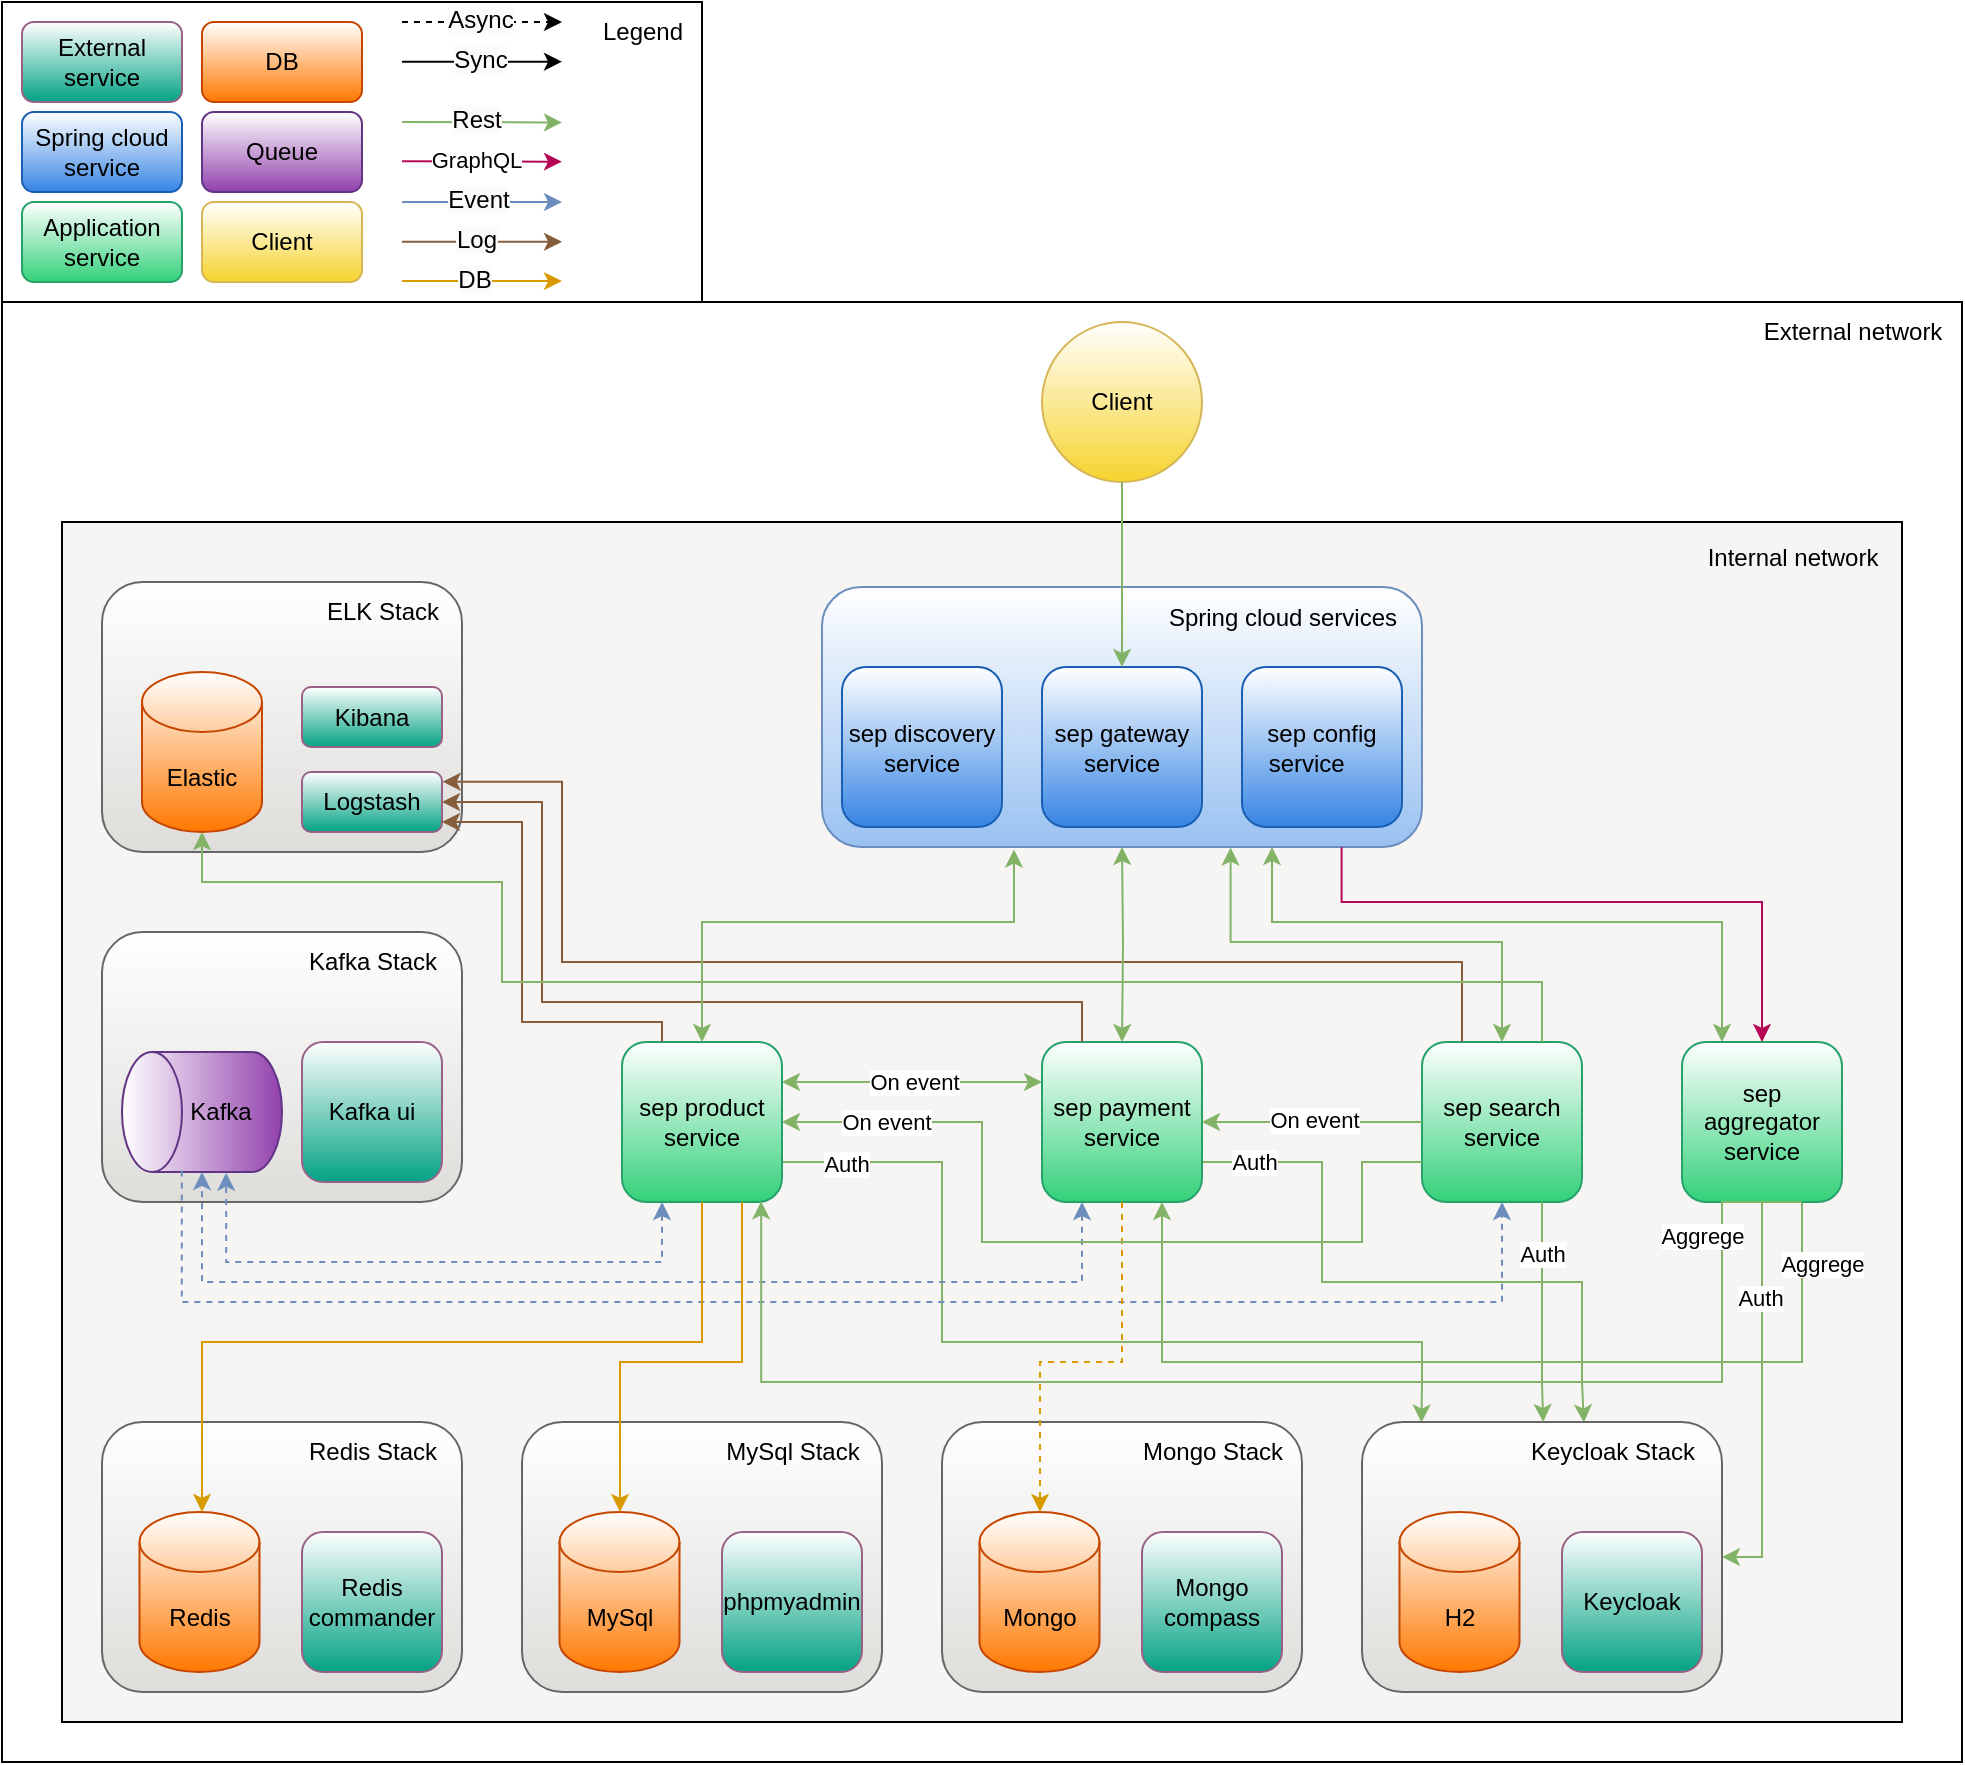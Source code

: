 <mxfile version="24.7.17">
  <diagram name="Page-1" id="6HNfpE4lwpWvYCnaPUQJ">
    <mxGraphModel dx="2556" dy="2046" grid="1" gridSize="10" guides="1" tooltips="1" connect="1" arrows="1" fold="1" page="1" pageScale="1" pageWidth="850" pageHeight="1100" math="0" shadow="0">
      <root>
        <mxCell id="0" />
        <mxCell id="1" parent="0" />
        <mxCell id="eTzJywnVN_RGt3hQcc7F-328" value="" style="rounded=0;whiteSpace=wrap;html=1;" parent="1" vertex="1">
          <mxGeometry x="-300" y="-280" width="980" height="730" as="geometry" />
        </mxCell>
        <mxCell id="eTzJywnVN_RGt3hQcc7F-329" value="" style="rounded=0;whiteSpace=wrap;html=1;fillColor=#f6f5f4;" parent="1" vertex="1">
          <mxGeometry x="-270" y="-170" width="920" height="600" as="geometry" />
        </mxCell>
        <mxCell id="eTzJywnVN_RGt3hQcc7F-330" value="sep search service" style="whiteSpace=wrap;html=1;aspect=fixed;fillColor=#ffffff;strokeColor=#26a269;gradientColor=#33d17a;rounded=1;glass=0;shadow=0;" parent="1" vertex="1">
          <mxGeometry x="410" y="90" width="80" height="80" as="geometry" />
        </mxCell>
        <mxCell id="eTzJywnVN_RGt3hQcc7F-331" style="edgeStyle=orthogonalEdgeStyle;rounded=0;orthogonalLoop=1;jettySize=auto;html=1;entryX=0;entryY=0.25;entryDx=0;entryDy=0;fillColor=#d5e8d4;strokeColor=#82b366;startArrow=classic;startFill=1;exitX=1;exitY=0.25;exitDx=0;exitDy=0;gradientColor=#97d077;" parent="1" source="eTzJywnVN_RGt3hQcc7F-333" target="eTzJywnVN_RGt3hQcc7F-334" edge="1">
          <mxGeometry relative="1" as="geometry" />
        </mxCell>
        <mxCell id="eTzJywnVN_RGt3hQcc7F-332" value="On event" style="edgeLabel;html=1;align=center;verticalAlign=middle;resizable=0;points=[];" parent="eTzJywnVN_RGt3hQcc7F-331" vertex="1" connectable="0">
          <mxGeometry x="0.006" relative="1" as="geometry">
            <mxPoint as="offset" />
          </mxGeometry>
        </mxCell>
        <mxCell id="UrzFSiEBDPusTKwx7q4q-13" style="edgeStyle=orthogonalEdgeStyle;rounded=0;orthogonalLoop=1;jettySize=auto;html=1;entryX=0.165;entryY=0.002;entryDx=0;entryDy=0;exitX=1;exitY=0.75;exitDx=0;exitDy=0;fillColor=#d5e8d4;strokeColor=#82b366;startArrow=none;startFill=0;gradientColor=#97d077;entryPerimeter=0;" parent="1" source="eTzJywnVN_RGt3hQcc7F-333" target="UrzFSiEBDPusTKwx7q4q-3" edge="1">
          <mxGeometry relative="1" as="geometry">
            <Array as="points">
              <mxPoint x="170" y="150" />
              <mxPoint x="170" y="240" />
              <mxPoint x="410" y="240" />
              <mxPoint x="410" y="260" />
              <mxPoint x="410" y="260" />
            </Array>
          </mxGeometry>
        </mxCell>
        <mxCell id="UrzFSiEBDPusTKwx7q4q-14" value="Auth" style="edgeLabel;html=1;align=center;verticalAlign=middle;resizable=0;points=[];" parent="UrzFSiEBDPusTKwx7q4q-13" vertex="1" connectable="0">
          <mxGeometry x="-0.857" y="-1" relative="1" as="geometry">
            <mxPoint as="offset" />
          </mxGeometry>
        </mxCell>
        <mxCell id="eTzJywnVN_RGt3hQcc7F-333" value="sep&amp;nbsp;product service" style="whiteSpace=wrap;html=1;aspect=fixed;fillColor=#ffffff;strokeColor=#26a269;gradientColor=#33d17a;rounded=1;glass=0;shadow=0;" parent="1" vertex="1">
          <mxGeometry x="10" y="90" width="80" height="80" as="geometry" />
        </mxCell>
        <mxCell id="UrzFSiEBDPusTKwx7q4q-12" style="edgeStyle=orthogonalEdgeStyle;rounded=0;orthogonalLoop=1;jettySize=auto;html=1;exitX=1;exitY=0.75;exitDx=0;exitDy=0;fillColor=#d5e8d4;strokeColor=#82b366;startArrow=none;startFill=0;gradientColor=#97d077;entryX=0.372;entryY=0.008;entryDx=0;entryDy=0;entryPerimeter=0;" parent="1" source="eTzJywnVN_RGt3hQcc7F-334" target="UrzFSiEBDPusTKwx7q4q-6" edge="1">
          <mxGeometry relative="1" as="geometry">
            <Array as="points">
              <mxPoint x="360" y="150" />
              <mxPoint x="360" y="210" />
              <mxPoint x="490" y="210" />
              <mxPoint x="490" y="260" />
            </Array>
          </mxGeometry>
        </mxCell>
        <mxCell id="UrzFSiEBDPusTKwx7q4q-16" value="Auth" style="edgeLabel;html=1;align=center;verticalAlign=middle;resizable=0;points=[];" parent="UrzFSiEBDPusTKwx7q4q-12" vertex="1" connectable="0">
          <mxGeometry x="-0.837" relative="1" as="geometry">
            <mxPoint as="offset" />
          </mxGeometry>
        </mxCell>
        <mxCell id="eTzJywnVN_RGt3hQcc7F-334" value="sep payment service" style="whiteSpace=wrap;html=1;aspect=fixed;fillColor=#ffffff;strokeColor=#26a269;gradientColor=#33d17a;rounded=1;glass=0;shadow=0;" parent="1" vertex="1">
          <mxGeometry x="220" y="90" width="80" height="80" as="geometry" />
        </mxCell>
        <mxCell id="eTzJywnVN_RGt3hQcc7F-335" value="" style="group;rounded=0;" parent="1" vertex="1" connectable="0">
          <mxGeometry x="-40" y="280" width="180" height="135" as="geometry" />
        </mxCell>
        <mxCell id="eTzJywnVN_RGt3hQcc7F-336" value="" style="group" parent="eTzJywnVN_RGt3hQcc7F-335" vertex="1" connectable="0">
          <mxGeometry width="180" height="135" as="geometry" />
        </mxCell>
        <mxCell id="eTzJywnVN_RGt3hQcc7F-337" value="" style="rounded=1;whiteSpace=wrap;html=1;fillColor=#ffffff;gradientColor=#deddda;strokeColor=#666666;align=center;verticalAlign=middle;fontFamily=Helvetica;fontSize=12;fontColor=default;" parent="eTzJywnVN_RGt3hQcc7F-336" vertex="1">
          <mxGeometry width="180" height="135" as="geometry" />
        </mxCell>
        <mxCell id="eTzJywnVN_RGt3hQcc7F-338" value="MySql" style="shape=cylinder3;whiteSpace=wrap;html=1;boundedLbl=1;backgroundOutline=1;size=15;fillColor=#ffffff;strokeColor=#c64600;gradientColor=#ff7800;align=center;verticalAlign=middle;fontFamily=Helvetica;fontSize=12;fontColor=default;" parent="eTzJywnVN_RGt3hQcc7F-336" vertex="1">
          <mxGeometry x="18.75" y="45" width="60" height="80" as="geometry" />
        </mxCell>
        <mxCell id="eTzJywnVN_RGt3hQcc7F-339" value="phpmyadmin" style="whiteSpace=wrap;html=1;aspect=fixed;rounded=1;fillColor=#ffffff;gradientColor=#03a283;strokeColor=#996185;align=center;verticalAlign=middle;fontFamily=Helvetica;fontSize=12;fontColor=default;" parent="eTzJywnVN_RGt3hQcc7F-336" vertex="1">
          <mxGeometry x="100" y="55" width="70" height="70" as="geometry" />
        </mxCell>
        <mxCell id="eTzJywnVN_RGt3hQcc7F-340" value="MySql Stack" style="text;html=1;align=center;verticalAlign=middle;resizable=0;points=[];autosize=1;strokeColor=none;fillColor=none;" parent="eTzJywnVN_RGt3hQcc7F-336" vertex="1">
          <mxGeometry x="90" width="90" height="30" as="geometry" />
        </mxCell>
        <mxCell id="eTzJywnVN_RGt3hQcc7F-341" value="" style="group" parent="1" vertex="1" connectable="0">
          <mxGeometry x="-250" y="35" width="180" height="135" as="geometry" />
        </mxCell>
        <mxCell id="eTzJywnVN_RGt3hQcc7F-342" value="" style="rounded=1;whiteSpace=wrap;html=1;fillColor=#ffffff;gradientColor=#deddda;strokeColor=#666666;" parent="eTzJywnVN_RGt3hQcc7F-341" vertex="1">
          <mxGeometry width="180" height="135" as="geometry" />
        </mxCell>
        <mxCell id="eTzJywnVN_RGt3hQcc7F-343" value="" style="shape=cylinder3;whiteSpace=wrap;html=1;boundedLbl=1;backgroundOutline=1;size=15;rotation=-90;fillColor=#ffffff;strokeColor=#613583;gradientColor=#9141ac;" parent="eTzJywnVN_RGt3hQcc7F-341" vertex="1">
          <mxGeometry x="20" y="50" width="60" height="80" as="geometry" />
        </mxCell>
        <mxCell id="eTzJywnVN_RGt3hQcc7F-344" value="&lt;span style=&quot;text-wrap: wrap;&quot;&gt;Kafka&lt;/span&gt;" style="text;html=1;align=center;verticalAlign=middle;resizable=0;points=[];autosize=1;strokeColor=none;fillColor=none;" parent="eTzJywnVN_RGt3hQcc7F-341" vertex="1">
          <mxGeometry x="34" y="75" width="50" height="30" as="geometry" />
        </mxCell>
        <mxCell id="eTzJywnVN_RGt3hQcc7F-345" value="Kafka ui" style="whiteSpace=wrap;html=1;aspect=fixed;rounded=1;fillColor=#ffffff;gradientColor=#03a283;strokeColor=#996185;align=center;verticalAlign=middle;fontFamily=Helvetica;fontSize=12;fontColor=default;" parent="eTzJywnVN_RGt3hQcc7F-341" vertex="1">
          <mxGeometry x="100" y="55" width="70" height="70" as="geometry" />
        </mxCell>
        <mxCell id="eTzJywnVN_RGt3hQcc7F-346" value="Kafka Stack" style="text;html=1;align=center;verticalAlign=middle;resizable=0;points=[];autosize=1;strokeColor=none;fillColor=none;" parent="eTzJywnVN_RGt3hQcc7F-341" vertex="1">
          <mxGeometry x="90" width="90" height="30" as="geometry" />
        </mxCell>
        <mxCell id="eTzJywnVN_RGt3hQcc7F-347" value="" style="group;rounded=0;" parent="1" vertex="1" connectable="0">
          <mxGeometry x="-250" y="-140" width="180" height="135" as="geometry" />
        </mxCell>
        <mxCell id="eTzJywnVN_RGt3hQcc7F-348" value="" style="rounded=1;whiteSpace=wrap;html=1;fillColor=#ffffff;gradientColor=#deddda;strokeColor=#666666;" parent="eTzJywnVN_RGt3hQcc7F-347" vertex="1">
          <mxGeometry width="180" height="135" as="geometry" />
        </mxCell>
        <mxCell id="eTzJywnVN_RGt3hQcc7F-349" value="Elastic" style="shape=cylinder3;whiteSpace=wrap;html=1;boundedLbl=1;backgroundOutline=1;size=15;fillColor=#ffffff;strokeColor=#c64600;gradientColor=#ff7800;align=center;verticalAlign=middle;fontFamily=Helvetica;fontSize=12;fontColor=default;" parent="eTzJywnVN_RGt3hQcc7F-347" vertex="1">
          <mxGeometry x="20" y="45" width="60" height="80" as="geometry" />
        </mxCell>
        <mxCell id="eTzJywnVN_RGt3hQcc7F-350" value="ELK Stack" style="text;html=1;align=center;verticalAlign=middle;resizable=0;points=[];autosize=1;strokeColor=none;fillColor=none;" parent="eTzJywnVN_RGt3hQcc7F-347" vertex="1">
          <mxGeometry x="100" width="80" height="30" as="geometry" />
        </mxCell>
        <mxCell id="eTzJywnVN_RGt3hQcc7F-351" value="Kibana" style="rounded=1;whiteSpace=wrap;html=1;fillColor=#ffffff;gradientColor=#03a283;strokeColor=#996185;align=center;verticalAlign=middle;fontFamily=Helvetica;fontSize=12;fontColor=default;" parent="eTzJywnVN_RGt3hQcc7F-347" vertex="1">
          <mxGeometry x="100" y="52.5" width="70" height="30" as="geometry" />
        </mxCell>
        <mxCell id="eTzJywnVN_RGt3hQcc7F-352" value="Logstash" style="rounded=1;whiteSpace=wrap;html=1;fillColor=#ffffff;gradientColor=#03a283;strokeColor=#996185;align=center;verticalAlign=middle;fontFamily=Helvetica;fontSize=12;fontColor=default;" parent="eTzJywnVN_RGt3hQcc7F-347" vertex="1">
          <mxGeometry x="100" y="95" width="70" height="30" as="geometry" />
        </mxCell>
        <mxCell id="eTzJywnVN_RGt3hQcc7F-353" style="edgeStyle=orthogonalEdgeStyle;rounded=0;orthogonalLoop=1;jettySize=auto;html=1;exitX=0.75;exitY=1;exitDx=0;exitDy=0;fillColor=#ffcd28;strokeColor=#d79b00;gradientColor=#ffa500;" parent="1" source="eTzJywnVN_RGt3hQcc7F-333" target="eTzJywnVN_RGt3hQcc7F-338" edge="1">
          <mxGeometry relative="1" as="geometry">
            <Array as="points">
              <mxPoint x="70" y="250" />
              <mxPoint x="9" y="250" />
            </Array>
          </mxGeometry>
        </mxCell>
        <mxCell id="eTzJywnVN_RGt3hQcc7F-354" style="edgeStyle=orthogonalEdgeStyle;rounded=0;orthogonalLoop=1;jettySize=auto;html=1;entryX=-0.006;entryY=0.651;entryDx=0;entryDy=0;entryPerimeter=0;fillColor=#dae8fc;strokeColor=#6c8ebf;startArrow=classic;startFill=1;exitX=0.25;exitY=1;exitDx=0;exitDy=0;dashed=1;gradientColor=#7ea6e0;" parent="1" source="eTzJywnVN_RGt3hQcc7F-333" target="eTzJywnVN_RGt3hQcc7F-343" edge="1">
          <mxGeometry relative="1" as="geometry">
            <Array as="points">
              <mxPoint x="30" y="200" />
              <mxPoint x="-188" y="200" />
            </Array>
            <mxPoint x="17" y="170" as="sourcePoint" />
            <mxPoint x="-188" y="155" as="targetPoint" />
          </mxGeometry>
        </mxCell>
        <mxCell id="eTzJywnVN_RGt3hQcc7F-355" style="edgeStyle=orthogonalEdgeStyle;rounded=0;orthogonalLoop=1;jettySize=auto;html=1;exitX=0.25;exitY=0;exitDx=0;exitDy=0;fillColor=#ffcd28;strokeColor=#865e3c;gradientColor=#ffa500;" parent="1" source="eTzJywnVN_RGt3hQcc7F-333" target="eTzJywnVN_RGt3hQcc7F-352" edge="1">
          <mxGeometry relative="1" as="geometry">
            <Array as="points">
              <mxPoint x="30" y="80" />
              <mxPoint x="-40" y="80" />
              <mxPoint x="-40" y="-20" />
            </Array>
          </mxGeometry>
        </mxCell>
        <mxCell id="eTzJywnVN_RGt3hQcc7F-356" style="edgeStyle=orthogonalEdgeStyle;rounded=0;orthogonalLoop=1;jettySize=auto;html=1;exitX=0.25;exitY=0;exitDx=0;exitDy=0;fillColor=#ffcd28;strokeColor=#865e3c;entryX=1.005;entryY=0.162;entryDx=0;entryDy=0;entryPerimeter=0;gradientColor=#ffa500;" parent="1" source="eTzJywnVN_RGt3hQcc7F-330" target="eTzJywnVN_RGt3hQcc7F-352" edge="1">
          <mxGeometry relative="1" as="geometry">
            <mxPoint x="450" y="90" as="sourcePoint" />
            <mxPoint x="-110" y="-40" as="targetPoint" />
            <Array as="points">
              <mxPoint x="430" y="50" />
              <mxPoint x="-20" y="50" />
              <mxPoint x="-20" y="-40" />
            </Array>
          </mxGeometry>
        </mxCell>
        <mxCell id="eTzJywnVN_RGt3hQcc7F-357" style="edgeStyle=orthogonalEdgeStyle;rounded=0;orthogonalLoop=1;jettySize=auto;html=1;exitX=0.25;exitY=0;exitDx=0;exitDy=0;entryX=1;entryY=0.5;entryDx=0;entryDy=0;fillColor=#ffcd28;strokeColor=#865e3c;gradientColor=#ffa500;" parent="1" source="eTzJywnVN_RGt3hQcc7F-334" target="eTzJywnVN_RGt3hQcc7F-352" edge="1">
          <mxGeometry relative="1" as="geometry">
            <mxPoint x="219.79" y="100" as="sourcePoint" />
            <mxPoint x="-100" y="-30" as="targetPoint" />
            <Array as="points">
              <mxPoint x="240" y="70" />
              <mxPoint x="-30" y="70" />
              <mxPoint x="-30" y="-30" />
            </Array>
          </mxGeometry>
        </mxCell>
        <mxCell id="eTzJywnVN_RGt3hQcc7F-358" style="edgeStyle=orthogonalEdgeStyle;rounded=0;orthogonalLoop=1;jettySize=auto;html=1;entryX=0.5;entryY=1;entryDx=0;entryDy=0;entryPerimeter=0;fillColor=#d5e8d4;strokeColor=#82b366;exitX=0.75;exitY=0;exitDx=0;exitDy=0;gradientColor=#97d077;" parent="1" source="eTzJywnVN_RGt3hQcc7F-330" target="eTzJywnVN_RGt3hQcc7F-349" edge="1">
          <mxGeometry relative="1" as="geometry">
            <Array as="points">
              <mxPoint x="470" y="60" />
              <mxPoint x="-50" y="60" />
              <mxPoint x="-50" y="10" />
              <mxPoint x="-200" y="10" />
            </Array>
          </mxGeometry>
        </mxCell>
        <mxCell id="eTzJywnVN_RGt3hQcc7F-359" value="Client" style="ellipse;whiteSpace=wrap;html=1;aspect=fixed;fillColor=#ffffff;gradientColor=#f6d32d;strokeColor=#d6b656;" parent="1" vertex="1">
          <mxGeometry x="220" y="-270.0" width="80" height="80" as="geometry" />
        </mxCell>
        <mxCell id="eTzJywnVN_RGt3hQcc7F-360" value="Internal network" style="text;html=1;align=center;verticalAlign=middle;resizable=0;points=[];autosize=1;strokeColor=none;fillColor=none;" parent="1" vertex="1">
          <mxGeometry x="540" y="-167.5" width="110" height="30" as="geometry" />
        </mxCell>
        <mxCell id="eTzJywnVN_RGt3hQcc7F-361" style="edgeStyle=orthogonalEdgeStyle;rounded=0;orthogonalLoop=1;jettySize=auto;html=1;entryX=0;entryY=0.5;entryDx=0;entryDy=0;entryPerimeter=0;fillColor=#dae8fc;strokeColor=#6c8ebf;startArrow=classic;startFill=1;dashed=1;gradientColor=#7ea6e0;" parent="1" source="eTzJywnVN_RGt3hQcc7F-334" target="eTzJywnVN_RGt3hQcc7F-343" edge="1">
          <mxGeometry relative="1" as="geometry">
            <Array as="points">
              <mxPoint x="240" y="210" />
              <mxPoint x="-200" y="210" />
            </Array>
          </mxGeometry>
        </mxCell>
        <mxCell id="eTzJywnVN_RGt3hQcc7F-362" value="" style="group;rounded=1;" parent="1" vertex="1" connectable="0">
          <mxGeometry x="10" y="-137.5" width="480" height="130" as="geometry" />
        </mxCell>
        <mxCell id="eTzJywnVN_RGt3hQcc7F-363" value="" style="rounded=1;whiteSpace=wrap;html=1;fillColor=#ffffff;gradientColor=#99c1f1;strokeColor=#6c8ebf;" parent="eTzJywnVN_RGt3hQcc7F-362" vertex="1">
          <mxGeometry x="100" width="300" height="130" as="geometry" />
        </mxCell>
        <mxCell id="eTzJywnVN_RGt3hQcc7F-364" value="sep gateway service" style="whiteSpace=wrap;html=1;aspect=fixed;fillColor=#ffffff;strokeColor=#1a5fb4;gradientColor=#3584e4;gradientDirection=south;rounded=1;" parent="eTzJywnVN_RGt3hQcc7F-362" vertex="1">
          <mxGeometry x="210" y="40" width="80" height="80" as="geometry" />
        </mxCell>
        <mxCell id="eTzJywnVN_RGt3hQcc7F-365" value="sep config service&lt;span style=&quot;white-space: pre;&quot;&gt;&#x9;&lt;/span&gt;" style="whiteSpace=wrap;html=1;aspect=fixed;fillColor=#ffffff;strokeColor=#1a5fb4;gradientColor=#3584e4;gradientDirection=south;rounded=1;" parent="eTzJywnVN_RGt3hQcc7F-362" vertex="1">
          <mxGeometry x="310.005" y="40" width="80" height="80" as="geometry" />
        </mxCell>
        <mxCell id="eTzJywnVN_RGt3hQcc7F-366" value="sep discovery service" style="whiteSpace=wrap;html=1;aspect=fixed;fillColor=#ffffff;strokeColor=#1a5fb4;gradientColor=#3584e4;gradientDirection=south;rounded=1;" parent="eTzJywnVN_RGt3hQcc7F-362" vertex="1">
          <mxGeometry x="109.995" y="40" width="80" height="80" as="geometry" />
        </mxCell>
        <mxCell id="eTzJywnVN_RGt3hQcc7F-367" value="Spring cloud services" style="text;html=1;align=center;verticalAlign=middle;resizable=0;points=[];autosize=1;strokeColor=none;fillColor=none;" parent="eTzJywnVN_RGt3hQcc7F-362" vertex="1">
          <mxGeometry x="259.997" width="140" height="30" as="geometry" />
        </mxCell>
        <mxCell id="eTzJywnVN_RGt3hQcc7F-368" style="edgeStyle=orthogonalEdgeStyle;rounded=0;orthogonalLoop=1;jettySize=auto;html=1;exitX=0.5;exitY=1;exitDx=0;exitDy=0;fillColor=#d5e8d4;strokeColor=#82b366;entryX=0.5;entryY=0;entryDx=0;entryDy=0;" parent="1" source="eTzJywnVN_RGt3hQcc7F-359" target="eTzJywnVN_RGt3hQcc7F-364" edge="1">
          <mxGeometry relative="1" as="geometry">
            <Array as="points">
              <mxPoint x="260" y="-170" />
              <mxPoint x="260" y="-170" />
            </Array>
          </mxGeometry>
        </mxCell>
        <mxCell id="eTzJywnVN_RGt3hQcc7F-369" style="edgeStyle=orthogonalEdgeStyle;rounded=0;orthogonalLoop=1;jettySize=auto;html=1;fillColor=#dae8fc;strokeColor=#6c8ebf;exitX=0.012;exitY=0.374;exitDx=0;exitDy=0;exitPerimeter=0;dashed=1;gradientColor=#7ea6e0;" parent="1" source="eTzJywnVN_RGt3hQcc7F-343" target="eTzJywnVN_RGt3hQcc7F-330" edge="1">
          <mxGeometry relative="1" as="geometry">
            <Array as="points">
              <mxPoint x="-210" y="220" />
              <mxPoint x="450" y="220" />
            </Array>
          </mxGeometry>
        </mxCell>
        <mxCell id="eTzJywnVN_RGt3hQcc7F-371" value="" style="group;rounded=0;" parent="1" vertex="1" connectable="0">
          <mxGeometry x="-250" y="280" width="180" height="135" as="geometry" />
        </mxCell>
        <mxCell id="eTzJywnVN_RGt3hQcc7F-372" value="" style="group" parent="eTzJywnVN_RGt3hQcc7F-371" vertex="1" connectable="0">
          <mxGeometry width="180" height="135" as="geometry" />
        </mxCell>
        <mxCell id="eTzJywnVN_RGt3hQcc7F-373" value="" style="rounded=1;whiteSpace=wrap;html=1;container=0;fillColor=#ffffff;gradientColor=#deddda;strokeColor=#666666;" parent="eTzJywnVN_RGt3hQcc7F-372" vertex="1">
          <mxGeometry width="180" height="135" as="geometry">
            <mxRectangle x="620" y="170" width="50" height="40" as="alternateBounds" />
          </mxGeometry>
        </mxCell>
        <mxCell id="eTzJywnVN_RGt3hQcc7F-374" value="Redis" style="shape=cylinder3;whiteSpace=wrap;html=1;boundedLbl=1;backgroundOutline=1;size=15;fillColor=#ffffff;strokeColor=#c64600;gradientColor=#ff7800;align=center;verticalAlign=middle;fontFamily=Helvetica;fontSize=12;fontColor=default;" parent="eTzJywnVN_RGt3hQcc7F-372" vertex="1">
          <mxGeometry x="18.75" y="45" width="60" height="80" as="geometry" />
        </mxCell>
        <mxCell id="eTzJywnVN_RGt3hQcc7F-375" value="Redis commander" style="whiteSpace=wrap;html=1;aspect=fixed;rounded=1;fillColor=#ffffff;gradientColor=#03a283;strokeColor=#996185;align=center;verticalAlign=middle;fontFamily=Helvetica;fontSize=12;fontColor=default;" parent="eTzJywnVN_RGt3hQcc7F-372" vertex="1">
          <mxGeometry x="100" y="55" width="70" height="70" as="geometry" />
        </mxCell>
        <mxCell id="eTzJywnVN_RGt3hQcc7F-376" value="Redis Stack" style="text;html=1;align=center;verticalAlign=middle;resizable=0;points=[];autosize=1;strokeColor=none;fillColor=none;" parent="eTzJywnVN_RGt3hQcc7F-371" vertex="1">
          <mxGeometry x="90" width="90" height="30" as="geometry" />
        </mxCell>
        <mxCell id="eTzJywnVN_RGt3hQcc7F-377" style="edgeStyle=orthogonalEdgeStyle;rounded=0;orthogonalLoop=1;jettySize=auto;html=1;exitX=0.5;exitY=1;exitDx=0;exitDy=0;fillColor=#ffcd28;strokeColor=#d79b00;gradientColor=#ffa500;" parent="1" source="eTzJywnVN_RGt3hQcc7F-333" target="eTzJywnVN_RGt3hQcc7F-374" edge="1">
          <mxGeometry relative="1" as="geometry">
            <mxPoint x="-231" y="335" as="targetPoint" />
            <mxPoint x="10" y="130" as="sourcePoint" />
            <Array as="points">
              <mxPoint x="50" y="240" />
              <mxPoint x="-200" y="240" />
            </Array>
          </mxGeometry>
        </mxCell>
        <mxCell id="eTzJywnVN_RGt3hQcc7F-378" value="" style="group;rounded=0;" parent="1" vertex="1" connectable="0">
          <mxGeometry x="170" y="280" width="180" height="135" as="geometry" />
        </mxCell>
        <mxCell id="eTzJywnVN_RGt3hQcc7F-379" value="" style="group" parent="eTzJywnVN_RGt3hQcc7F-378" vertex="1" connectable="0">
          <mxGeometry width="180" height="135" as="geometry" />
        </mxCell>
        <mxCell id="eTzJywnVN_RGt3hQcc7F-380" value="" style="rounded=1;whiteSpace=wrap;html=1;fillColor=#ffffff;gradientColor=#deddda;strokeColor=#666666;align=center;verticalAlign=middle;fontFamily=Helvetica;fontSize=12;fontColor=default;" parent="eTzJywnVN_RGt3hQcc7F-379" vertex="1">
          <mxGeometry width="180" height="135" as="geometry" />
        </mxCell>
        <mxCell id="eTzJywnVN_RGt3hQcc7F-381" value="Mongo" style="shape=cylinder3;whiteSpace=wrap;html=1;boundedLbl=1;backgroundOutline=1;size=15;fillColor=#ffffff;strokeColor=#c64600;gradientColor=#ff7800;align=center;verticalAlign=middle;fontFamily=Helvetica;fontSize=12;fontColor=default;" parent="eTzJywnVN_RGt3hQcc7F-379" vertex="1">
          <mxGeometry x="18.75" y="45" width="60" height="80" as="geometry" />
        </mxCell>
        <mxCell id="eTzJywnVN_RGt3hQcc7F-382" value="Mongo compass" style="whiteSpace=wrap;html=1;aspect=fixed;rounded=1;fillColor=#ffffff;gradientColor=#03a283;strokeColor=#996185;align=center;verticalAlign=middle;fontFamily=Helvetica;fontSize=12;fontColor=default;" parent="eTzJywnVN_RGt3hQcc7F-379" vertex="1">
          <mxGeometry x="100" y="55" width="70" height="70" as="geometry" />
        </mxCell>
        <mxCell id="eTzJywnVN_RGt3hQcc7F-383" value="Mongo Stack" style="text;html=1;align=center;verticalAlign=middle;resizable=0;points=[];autosize=1;strokeColor=none;fillColor=none;" parent="eTzJywnVN_RGt3hQcc7F-378" vertex="1">
          <mxGeometry x="90" width="90" height="30" as="geometry" />
        </mxCell>
        <mxCell id="eTzJywnVN_RGt3hQcc7F-384" style="edgeStyle=orthogonalEdgeStyle;rounded=0;orthogonalLoop=1;jettySize=auto;html=1;exitX=0.5;exitY=1;exitDx=0;exitDy=0;fillColor=#ffcd28;strokeColor=#d79b00;dashed=1;gradientColor=#ffa500;" parent="1" target="eTzJywnVN_RGt3hQcc7F-381" edge="1">
          <mxGeometry relative="1" as="geometry">
            <Array as="points">
              <mxPoint x="260" y="250" />
              <mxPoint x="219" y="250" />
            </Array>
            <mxPoint x="260" y="170" as="sourcePoint" />
            <mxPoint x="219" y="255" as="targetPoint" />
          </mxGeometry>
        </mxCell>
        <mxCell id="eTzJywnVN_RGt3hQcc7F-385" style="edgeStyle=orthogonalEdgeStyle;rounded=0;orthogonalLoop=1;jettySize=auto;html=1;entryX=1;entryY=0.5;entryDx=0;entryDy=0;fillColor=#d5e8d4;strokeColor=#82b366;startArrow=none;startFill=0;exitX=0;exitY=0.5;exitDx=0;exitDy=0;gradientColor=#97d077;" parent="1" source="eTzJywnVN_RGt3hQcc7F-330" target="eTzJywnVN_RGt3hQcc7F-334" edge="1">
          <mxGeometry relative="1" as="geometry">
            <mxPoint x="440" y="150" as="sourcePoint" />
            <mxPoint x="310" y="150" as="targetPoint" />
            <Array as="points">
              <mxPoint x="330" y="130" />
              <mxPoint x="330" y="130" />
            </Array>
          </mxGeometry>
        </mxCell>
        <mxCell id="eTzJywnVN_RGt3hQcc7F-386" value="On event" style="edgeLabel;html=1;align=center;verticalAlign=middle;resizable=0;points=[];" parent="eTzJywnVN_RGt3hQcc7F-385" vertex="1" connectable="0">
          <mxGeometry x="-0.007" y="-1" relative="1" as="geometry">
            <mxPoint as="offset" />
          </mxGeometry>
        </mxCell>
        <mxCell id="eTzJywnVN_RGt3hQcc7F-387" style="edgeStyle=orthogonalEdgeStyle;rounded=0;orthogonalLoop=1;jettySize=auto;html=1;entryX=1;entryY=0.5;entryDx=0;entryDy=0;fillColor=#d5e8d4;strokeColor=#82b366;startArrow=none;startFill=0;exitX=0;exitY=0.75;exitDx=0;exitDy=0;gradientColor=#97d077;" parent="1" source="eTzJywnVN_RGt3hQcc7F-330" target="eTzJywnVN_RGt3hQcc7F-333" edge="1">
          <mxGeometry relative="1" as="geometry">
            <mxPoint x="400" y="160" as="sourcePoint" />
            <mxPoint x="290" y="160" as="targetPoint" />
            <Array as="points">
              <mxPoint x="380" y="150" />
              <mxPoint x="380" y="190" />
              <mxPoint x="190" y="190" />
              <mxPoint x="190" y="130" />
            </Array>
          </mxGeometry>
        </mxCell>
        <mxCell id="UrzFSiEBDPusTKwx7q4q-17" value="On event" style="edgeLabel;html=1;align=center;verticalAlign=middle;resizable=0;points=[];" parent="eTzJywnVN_RGt3hQcc7F-387" vertex="1" connectable="0">
          <mxGeometry x="0.753" relative="1" as="geometry">
            <mxPoint as="offset" />
          </mxGeometry>
        </mxCell>
        <mxCell id="eTzJywnVN_RGt3hQcc7F-401" style="edgeStyle=orthogonalEdgeStyle;rounded=0;orthogonalLoop=1;jettySize=auto;html=1;entryX=0.681;entryY=1.002;entryDx=0;entryDy=0;fillColor=#d5e8d4;strokeColor=#82b366;exitX=0.5;exitY=0;exitDx=0;exitDy=0;startArrow=classic;startFill=1;entryPerimeter=0;gradientColor=#97d077;" parent="1" target="eTzJywnVN_RGt3hQcc7F-363" edge="1">
          <mxGeometry relative="1" as="geometry">
            <mxPoint x="300" y="-57" as="targetPoint" />
            <mxPoint x="450" y="90" as="sourcePoint" />
            <Array as="points">
              <mxPoint x="450" y="40" />
              <mxPoint x="314" y="40" />
            </Array>
          </mxGeometry>
        </mxCell>
        <mxCell id="eTzJywnVN_RGt3hQcc7F-402" style="edgeStyle=orthogonalEdgeStyle;rounded=0;orthogonalLoop=1;jettySize=auto;html=1;fillColor=#d5e8d4;strokeColor=#82b366;startArrow=classic;startFill=1;exitX=0.5;exitY=0;exitDx=0;exitDy=0;entryX=0.32;entryY=1.01;entryDx=0;entryDy=0;entryPerimeter=0;gradientColor=#97d077;" parent="1" target="eTzJywnVN_RGt3hQcc7F-363" edge="1">
          <mxGeometry relative="1" as="geometry">
            <mxPoint x="50" y="90" as="sourcePoint" />
            <mxPoint x="220" y="-57" as="targetPoint" />
            <Array as="points">
              <mxPoint x="50" y="30" />
              <mxPoint x="206" y="30" />
            </Array>
          </mxGeometry>
        </mxCell>
        <mxCell id="eTzJywnVN_RGt3hQcc7F-403" style="edgeStyle=orthogonalEdgeStyle;rounded=0;orthogonalLoop=1;jettySize=auto;html=1;fillColor=#d5e8d4;strokeColor=#82b366;startArrow=classic;startFill=1;entryX=0.5;entryY=1;entryDx=0;entryDy=0;gradientColor=#97d077;" parent="1" target="eTzJywnVN_RGt3hQcc7F-363" edge="1">
          <mxGeometry relative="1" as="geometry">
            <mxPoint x="260" as="targetPoint" />
            <mxPoint x="260" y="90" as="sourcePoint" />
          </mxGeometry>
        </mxCell>
        <mxCell id="eTzJywnVN_RGt3hQcc7F-407" value="External network" style="text;html=1;align=center;verticalAlign=middle;resizable=0;points=[];autosize=1;strokeColor=none;fillColor=none;" parent="1" vertex="1">
          <mxGeometry x="570" y="-280" width="110" height="30" as="geometry" />
        </mxCell>
        <mxCell id="eTzJywnVN_RGt3hQcc7F-408" value="" style="rounded=0;whiteSpace=wrap;html=1;" parent="1" vertex="1">
          <mxGeometry x="-300" y="-430" width="350" height="150" as="geometry" />
        </mxCell>
        <mxCell id="eTzJywnVN_RGt3hQcc7F-409" value="Application service" style="rounded=1;whiteSpace=wrap;html=1;fillColor=#ffffff;strokeColor=#26a269;gradientColor=#33d17a;shadow=0;glass=0;align=center;verticalAlign=middle;fontFamily=Helvetica;fontSize=12;fontColor=default;" parent="1" vertex="1">
          <mxGeometry x="-290" y="-330" width="80" height="40" as="geometry" />
        </mxCell>
        <mxCell id="eTzJywnVN_RGt3hQcc7F-410" value="" style="endArrow=classic;html=1;rounded=0;dashed=1;" parent="1" edge="1">
          <mxGeometry width="50" height="50" relative="1" as="geometry">
            <mxPoint x="-100" y="-420" as="sourcePoint" />
            <mxPoint x="-20" y="-420" as="targetPoint" />
          </mxGeometry>
        </mxCell>
        <mxCell id="eTzJywnVN_RGt3hQcc7F-411" value="&lt;span style=&quot;font-size: 12px; background-color: rgb(251, 251, 251);&quot;&gt;Async&lt;/span&gt;" style="edgeLabel;html=1;align=center;verticalAlign=middle;resizable=0;points=[];" parent="eTzJywnVN_RGt3hQcc7F-410" vertex="1" connectable="0">
          <mxGeometry x="-0.188" y="1" relative="1" as="geometry">
            <mxPoint x="6" as="offset" />
          </mxGeometry>
        </mxCell>
        <mxCell id="eTzJywnVN_RGt3hQcc7F-412" value="" style="endArrow=classic;html=1;rounded=0;" parent="1" edge="1">
          <mxGeometry width="50" height="50" relative="1" as="geometry">
            <mxPoint x="-100" y="-400.14" as="sourcePoint" />
            <mxPoint x="-20" y="-400.14" as="targetPoint" />
          </mxGeometry>
        </mxCell>
        <mxCell id="eTzJywnVN_RGt3hQcc7F-413" value="&lt;span style=&quot;font-size: 12px; background-color: rgb(251, 251, 251);&quot;&gt;Sync&lt;/span&gt;" style="edgeLabel;html=1;align=center;verticalAlign=middle;resizable=0;points=[];" parent="eTzJywnVN_RGt3hQcc7F-412" vertex="1" connectable="0">
          <mxGeometry x="-0.265" y="1" relative="1" as="geometry">
            <mxPoint x="9" as="offset" />
          </mxGeometry>
        </mxCell>
        <mxCell id="eTzJywnVN_RGt3hQcc7F-414" value="" style="endArrow=classic;html=1;rounded=0;fillColor=#d5e8d4;strokeColor=#82b366;gradientColor=#97d077;" parent="1" edge="1">
          <mxGeometry width="50" height="50" relative="1" as="geometry">
            <mxPoint x="-100" y="-370" as="sourcePoint" />
            <mxPoint x="-20" y="-369.76" as="targetPoint" />
          </mxGeometry>
        </mxCell>
        <mxCell id="eTzJywnVN_RGt3hQcc7F-415" value="&lt;span style=&quot;font-size: 12px; background-color: rgb(251, 251, 251);&quot;&gt;Rest&lt;/span&gt;" style="edgeLabel;html=1;align=center;verticalAlign=middle;resizable=0;points=[];" parent="eTzJywnVN_RGt3hQcc7F-414" vertex="1" connectable="0">
          <mxGeometry x="-0.015" relative="1" as="geometry">
            <mxPoint x="-3" y="-1" as="offset" />
          </mxGeometry>
        </mxCell>
        <mxCell id="eTzJywnVN_RGt3hQcc7F-416" value="" style="endArrow=classic;html=1;rounded=0;fillColor=#dae8fc;strokeColor=#6c8ebf;gradientColor=#7ea6e0;" parent="1" edge="1">
          <mxGeometry width="50" height="50" relative="1" as="geometry">
            <mxPoint x="-100" y="-330" as="sourcePoint" />
            <mxPoint x="-20" y="-330" as="targetPoint" />
          </mxGeometry>
        </mxCell>
        <mxCell id="eTzJywnVN_RGt3hQcc7F-417" value="&lt;span style=&quot;font-size: 12px; text-wrap: wrap; background-color: rgb(251, 251, 251);&quot;&gt;Event&lt;/span&gt;" style="edgeLabel;html=1;align=center;verticalAlign=middle;resizable=0;points=[];" parent="eTzJywnVN_RGt3hQcc7F-416" vertex="1" connectable="0">
          <mxGeometry x="0.021" y="-1" relative="1" as="geometry">
            <mxPoint x="-3" y="-2" as="offset" />
          </mxGeometry>
        </mxCell>
        <mxCell id="eTzJywnVN_RGt3hQcc7F-418" value="" style="endArrow=classic;html=1;rounded=0;fillColor=#fad7ac;strokeColor=#865e3c;" parent="1" edge="1">
          <mxGeometry width="50" height="50" relative="1" as="geometry">
            <mxPoint x="-100" y="-310.12" as="sourcePoint" />
            <mxPoint x="-20" y="-310.12" as="targetPoint" />
          </mxGeometry>
        </mxCell>
        <mxCell id="eTzJywnVN_RGt3hQcc7F-419" value="&lt;span style=&quot;font-size: 12px; text-wrap: wrap; background-color: rgb(251, 251, 251);&quot;&gt;Log&lt;/span&gt;" style="edgeLabel;html=1;align=center;verticalAlign=middle;resizable=0;points=[];" parent="eTzJywnVN_RGt3hQcc7F-418" vertex="1" connectable="0">
          <mxGeometry x="-0.075" relative="1" as="geometry">
            <mxPoint y="-1" as="offset" />
          </mxGeometry>
        </mxCell>
        <mxCell id="eTzJywnVN_RGt3hQcc7F-420" value="" style="endArrow=classic;html=1;rounded=0;fillColor=#ffcd28;strokeColor=#d79b00;gradientColor=#ffa500;" parent="1" edge="1">
          <mxGeometry width="50" height="50" relative="1" as="geometry">
            <mxPoint x="-100" y="-290.44" as="sourcePoint" />
            <mxPoint x="-20" y="-290.44" as="targetPoint" />
          </mxGeometry>
        </mxCell>
        <mxCell id="eTzJywnVN_RGt3hQcc7F-421" value="&lt;span style=&quot;font-size: 12px; text-wrap: wrap; background-color: rgb(251, 251, 251);&quot;&gt;DB&lt;/span&gt;" style="edgeLabel;html=1;align=center;verticalAlign=middle;resizable=0;points=[];" parent="eTzJywnVN_RGt3hQcc7F-420" vertex="1" connectable="0">
          <mxGeometry x="-0.207" y="-1" relative="1" as="geometry">
            <mxPoint x="4" y="-2" as="offset" />
          </mxGeometry>
        </mxCell>
        <mxCell id="eTzJywnVN_RGt3hQcc7F-422" value="DB" style="rounded=1;whiteSpace=wrap;html=1;fillColor=#ffffff;strokeColor=#c64600;align=center;verticalAlign=middle;fontFamily=Helvetica;fontSize=12;fontColor=default;gradientColor=#ff7800;" parent="1" vertex="1">
          <mxGeometry x="-200" y="-420" width="80" height="40" as="geometry" />
        </mxCell>
        <mxCell id="eTzJywnVN_RGt3hQcc7F-423" value="Queue" style="rounded=1;whiteSpace=wrap;html=1;fillColor=#ffffff;strokeColor=#613583;align=center;verticalAlign=middle;fontFamily=Helvetica;fontSize=12;fontColor=default;gradientColor=#9141ac;gradientDirection=south;" parent="1" vertex="1">
          <mxGeometry x="-200" y="-375" width="80" height="40" as="geometry" />
        </mxCell>
        <mxCell id="eTzJywnVN_RGt3hQcc7F-424" value="Spring cloud service" style="rounded=1;whiteSpace=wrap;html=1;fillColor=#ffffff;strokeColor=#1a5fb4;gradientColor=#3584e4;align=center;verticalAlign=middle;fontFamily=Helvetica;fontSize=12;fontColor=default;gradientDirection=south;" parent="1" vertex="1">
          <mxGeometry x="-290" y="-375" width="80" height="40" as="geometry" />
        </mxCell>
        <mxCell id="eTzJywnVN_RGt3hQcc7F-425" value="Legend" style="text;html=1;align=center;verticalAlign=middle;resizable=0;points=[];autosize=1;strokeColor=none;fillColor=none;" parent="1" vertex="1">
          <mxGeometry x="-10" y="-430" width="60" height="30" as="geometry" />
        </mxCell>
        <mxCell id="UrzFSiEBDPusTKwx7q4q-2" value="" style="group" parent="1" vertex="1" connectable="0">
          <mxGeometry x="380" y="280" width="180" height="135" as="geometry" />
        </mxCell>
        <mxCell id="UrzFSiEBDPusTKwx7q4q-7" value="" style="group" parent="UrzFSiEBDPusTKwx7q4q-2" vertex="1" connectable="0">
          <mxGeometry width="180" height="135" as="geometry" />
        </mxCell>
        <mxCell id="UrzFSiEBDPusTKwx7q4q-3" value="" style="rounded=1;whiteSpace=wrap;html=1;container=0;fillColor=#ffffff;gradientColor=#deddda;strokeColor=#666666;align=center;verticalAlign=middle;fontFamily=Helvetica;fontSize=12;fontColor=default;" parent="UrzFSiEBDPusTKwx7q4q-7" vertex="1">
          <mxGeometry width="180" height="135" as="geometry">
            <mxRectangle x="620" y="170" width="50" height="40" as="alternateBounds" />
          </mxGeometry>
        </mxCell>
        <mxCell id="UrzFSiEBDPusTKwx7q4q-4" value="H2" style="shape=cylinder3;whiteSpace=wrap;html=1;boundedLbl=1;backgroundOutline=1;size=15;fillColor=#ffffff;strokeColor=#c64600;gradientColor=#ff7800;align=center;verticalAlign=middle;fontFamily=Helvetica;fontSize=12;fontColor=default;" parent="UrzFSiEBDPusTKwx7q4q-7" vertex="1">
          <mxGeometry x="18.75" y="45" width="60" height="80" as="geometry" />
        </mxCell>
        <mxCell id="UrzFSiEBDPusTKwx7q4q-5" value="Keycloak" style="whiteSpace=wrap;html=1;aspect=fixed;rounded=1;fillColor=#ffffff;gradientColor=#03a283;strokeColor=#996185;" parent="UrzFSiEBDPusTKwx7q4q-7" vertex="1">
          <mxGeometry x="100" y="55" width="70" height="70" as="geometry" />
        </mxCell>
        <mxCell id="UrzFSiEBDPusTKwx7q4q-6" value="Keycloak Stack" style="text;html=1;align=center;verticalAlign=middle;resizable=0;points=[];autosize=1;strokeColor=none;fillColor=none;" parent="UrzFSiEBDPusTKwx7q4q-7" vertex="1">
          <mxGeometry x="70" width="110" height="30" as="geometry" />
        </mxCell>
        <mxCell id="UrzFSiEBDPusTKwx7q4q-11" style="edgeStyle=orthogonalEdgeStyle;rounded=0;orthogonalLoop=1;jettySize=auto;html=1;startArrow=none;startFill=0;fillColor=#d5e8d4;strokeColor=#82b366;gradientColor=#97d077;entryX=0.187;entryY=0;entryDx=0;entryDy=0;entryPerimeter=0;exitX=0.75;exitY=1;exitDx=0;exitDy=0;" parent="1" source="eTzJywnVN_RGt3hQcc7F-330" target="UrzFSiEBDPusTKwx7q4q-6" edge="1">
          <mxGeometry relative="1" as="geometry">
            <mxPoint x="510" y="260" as="targetPoint" />
            <Array as="points">
              <mxPoint x="470" y="260" />
            </Array>
          </mxGeometry>
        </mxCell>
        <mxCell id="UrzFSiEBDPusTKwx7q4q-15" value="Auth" style="edgeLabel;html=1;align=center;verticalAlign=middle;resizable=0;points=[];" parent="UrzFSiEBDPusTKwx7q4q-11" vertex="1" connectable="0">
          <mxGeometry x="-0.538" relative="1" as="geometry">
            <mxPoint as="offset" />
          </mxGeometry>
        </mxCell>
        <mxCell id="kV1gdoS6G0aktVRcN1QD-4" value="" style="endArrow=classic;html=1;rounded=0;fillColor=#f8cecc;strokeColor=#b50756;gradientColor=#ea6b66;" edge="1" parent="1">
          <mxGeometry width="50" height="50" relative="1" as="geometry">
            <mxPoint x="-100" y="-350.4" as="sourcePoint" />
            <mxPoint x="-20" y="-350.16" as="targetPoint" />
          </mxGeometry>
        </mxCell>
        <mxCell id="kV1gdoS6G0aktVRcN1QD-5" value="GraphQL" style="edgeLabel;html=1;align=center;verticalAlign=middle;resizable=0;points=[];" vertex="1" connectable="0" parent="kV1gdoS6G0aktVRcN1QD-4">
          <mxGeometry x="-0.015" relative="1" as="geometry">
            <mxPoint x="-3" y="-1" as="offset" />
          </mxGeometry>
        </mxCell>
        <mxCell id="kV1gdoS6G0aktVRcN1QD-12" value="External service" style="rounded=1;whiteSpace=wrap;html=1;fillColor=#ffffff;strokeColor=#996185;gradientColor=#03a283;align=center;verticalAlign=middle;fontFamily=Helvetica;fontSize=12;fontColor=default;gradientDirection=south;" vertex="1" parent="1">
          <mxGeometry x="-290" y="-420" width="80" height="40" as="geometry" />
        </mxCell>
        <mxCell id="kV1gdoS6G0aktVRcN1QD-24" style="edgeStyle=orthogonalEdgeStyle;rounded=0;orthogonalLoop=1;jettySize=auto;html=1;entryX=1;entryY=0.5;entryDx=0;entryDy=0;exitX=0.5;exitY=1;exitDx=0;exitDy=0;fillColor=#d5e8d4;gradientColor=#97d077;strokeColor=#82b366;" edge="1" parent="1" source="kV1gdoS6G0aktVRcN1QD-17" target="UrzFSiEBDPusTKwx7q4q-3">
          <mxGeometry relative="1" as="geometry" />
        </mxCell>
        <mxCell id="kV1gdoS6G0aktVRcN1QD-25" value="Auth" style="edgeLabel;html=1;align=center;verticalAlign=middle;resizable=0;points=[];" vertex="1" connectable="0" parent="kV1gdoS6G0aktVRcN1QD-24">
          <mxGeometry x="-0.517" y="-1" relative="1" as="geometry">
            <mxPoint as="offset" />
          </mxGeometry>
        </mxCell>
        <mxCell id="kV1gdoS6G0aktVRcN1QD-27" style="edgeStyle=orthogonalEdgeStyle;rounded=0;orthogonalLoop=1;jettySize=auto;html=1;exitX=0.25;exitY=1;exitDx=0;exitDy=0;entryX=0.75;entryY=1;entryDx=0;entryDy=0;fillColor=#d5e8d4;gradientColor=#97d077;strokeColor=#82b366;" edge="1" parent="1" source="kV1gdoS6G0aktVRcN1QD-17" target="eTzJywnVN_RGt3hQcc7F-334">
          <mxGeometry relative="1" as="geometry">
            <Array as="points">
              <mxPoint x="600" y="250" />
              <mxPoint x="280" y="250" />
            </Array>
          </mxGeometry>
        </mxCell>
        <mxCell id="kV1gdoS6G0aktVRcN1QD-32" value="Aggrege" style="edgeLabel;html=1;align=center;verticalAlign=middle;resizable=0;points=[];" vertex="1" connectable="0" parent="kV1gdoS6G0aktVRcN1QD-27">
          <mxGeometry x="-0.726" relative="1" as="geometry">
            <mxPoint x="10" as="offset" />
          </mxGeometry>
        </mxCell>
        <mxCell id="kV1gdoS6G0aktVRcN1QD-29" style="edgeStyle=orthogonalEdgeStyle;rounded=0;orthogonalLoop=1;jettySize=auto;html=1;exitX=0.25;exitY=0;exitDx=0;exitDy=0;entryX=0.75;entryY=1;entryDx=0;entryDy=0;fillColor=#d5e8d4;gradientColor=#97d077;strokeColor=#82b366;startArrow=classic;startFill=1;" edge="1" parent="1" source="kV1gdoS6G0aktVRcN1QD-17" target="eTzJywnVN_RGt3hQcc7F-363">
          <mxGeometry relative="1" as="geometry">
            <Array as="points">
              <mxPoint x="560" y="30" />
              <mxPoint x="335" y="30" />
            </Array>
          </mxGeometry>
        </mxCell>
        <mxCell id="kV1gdoS6G0aktVRcN1QD-17" value="sep aggregator service" style="whiteSpace=wrap;html=1;aspect=fixed;fillColor=#ffffff;strokeColor=#26a269;gradientColor=#33d17a;rounded=1;glass=0;shadow=0;" vertex="1" parent="1">
          <mxGeometry x="540" y="90" width="80" height="80" as="geometry" />
        </mxCell>
        <mxCell id="kV1gdoS6G0aktVRcN1QD-18" style="edgeStyle=orthogonalEdgeStyle;rounded=0;orthogonalLoop=1;jettySize=auto;html=1;entryX=0.5;entryY=0;entryDx=0;entryDy=0;exitX=0.866;exitY=1.001;exitDx=0;exitDy=0;exitPerimeter=0;fillColor=#f8cecc;gradientColor=#ea6b66;strokeColor=#b50756;startArrow=none;startFill=0;" edge="1" parent="1" source="eTzJywnVN_RGt3hQcc7F-363" target="kV1gdoS6G0aktVRcN1QD-17">
          <mxGeometry relative="1" as="geometry">
            <Array as="points">
              <mxPoint x="370" y="20" />
              <mxPoint x="580" y="20" />
            </Array>
          </mxGeometry>
        </mxCell>
        <mxCell id="kV1gdoS6G0aktVRcN1QD-28" style="edgeStyle=orthogonalEdgeStyle;rounded=0;orthogonalLoop=1;jettySize=auto;html=1;exitX=0.75;exitY=1;exitDx=0;exitDy=0;entryX=0.87;entryY=0.996;entryDx=0;entryDy=0;entryPerimeter=0;fillColor=#d5e8d4;gradientColor=#97d077;strokeColor=#82b366;" edge="1" parent="1" source="kV1gdoS6G0aktVRcN1QD-17" target="eTzJywnVN_RGt3hQcc7F-333">
          <mxGeometry relative="1" as="geometry">
            <Array as="points">
              <mxPoint x="560" y="170" />
              <mxPoint x="560" y="260" />
              <mxPoint x="80" y="260" />
            </Array>
          </mxGeometry>
        </mxCell>
        <mxCell id="kV1gdoS6G0aktVRcN1QD-33" value="Aggrege" style="edgeLabel;html=1;align=center;verticalAlign=middle;resizable=0;points=[];" vertex="1" connectable="0" parent="kV1gdoS6G0aktVRcN1QD-28">
          <mxGeometry x="-0.838" y="-1" relative="1" as="geometry">
            <mxPoint x="-9" as="offset" />
          </mxGeometry>
        </mxCell>
        <mxCell id="kV1gdoS6G0aktVRcN1QD-34" value="Client" style="rounded=1;whiteSpace=wrap;html=1;fillColor=#ffffff;strokeColor=#d6b656;align=center;verticalAlign=middle;fontFamily=Helvetica;fontSize=12;gradientColor=#f6d32d;gradientDirection=south;" vertex="1" parent="1">
          <mxGeometry x="-200" y="-330" width="80" height="40" as="geometry" />
        </mxCell>
      </root>
    </mxGraphModel>
  </diagram>
</mxfile>
